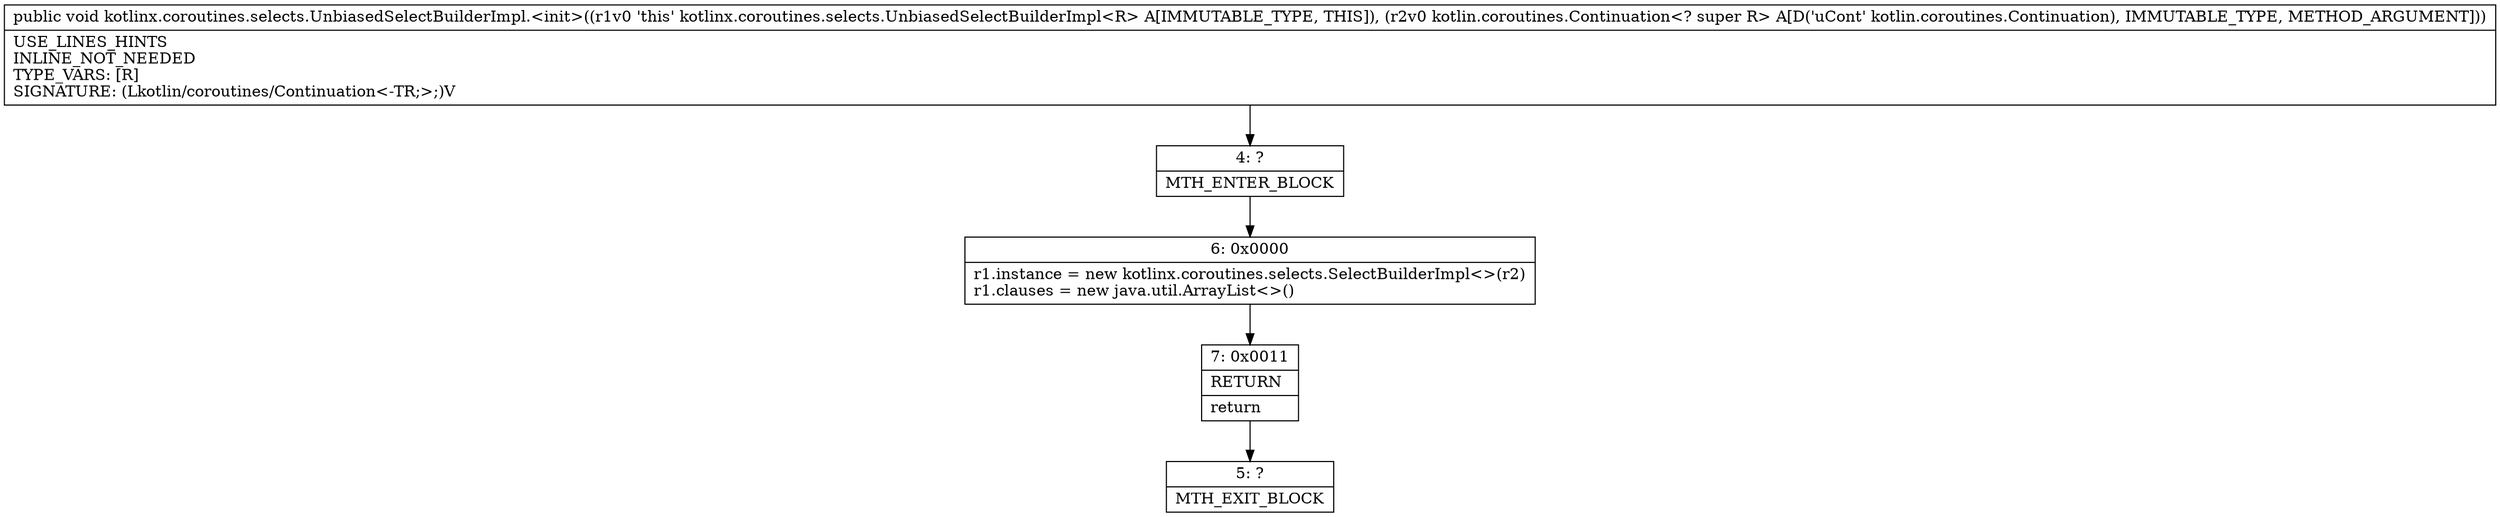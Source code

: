 digraph "CFG forkotlinx.coroutines.selects.UnbiasedSelectBuilderImpl.\<init\>(Lkotlin\/coroutines\/Continuation;)V" {
Node_4 [shape=record,label="{4\:\ ?|MTH_ENTER_BLOCK\l}"];
Node_6 [shape=record,label="{6\:\ 0x0000|r1.instance = new kotlinx.coroutines.selects.SelectBuilderImpl\<\>(r2)\lr1.clauses = new java.util.ArrayList\<\>()\l}"];
Node_7 [shape=record,label="{7\:\ 0x0011|RETURN\l|return\l}"];
Node_5 [shape=record,label="{5\:\ ?|MTH_EXIT_BLOCK\l}"];
MethodNode[shape=record,label="{public void kotlinx.coroutines.selects.UnbiasedSelectBuilderImpl.\<init\>((r1v0 'this' kotlinx.coroutines.selects.UnbiasedSelectBuilderImpl\<R\> A[IMMUTABLE_TYPE, THIS]), (r2v0 kotlin.coroutines.Continuation\<? super R\> A[D('uCont' kotlin.coroutines.Continuation), IMMUTABLE_TYPE, METHOD_ARGUMENT]))  | USE_LINES_HINTS\lINLINE_NOT_NEEDED\lTYPE_VARS: [R]\lSIGNATURE: (Lkotlin\/coroutines\/Continuation\<\-TR;\>;)V\l}"];
MethodNode -> Node_4;Node_4 -> Node_6;
Node_6 -> Node_7;
Node_7 -> Node_5;
}

